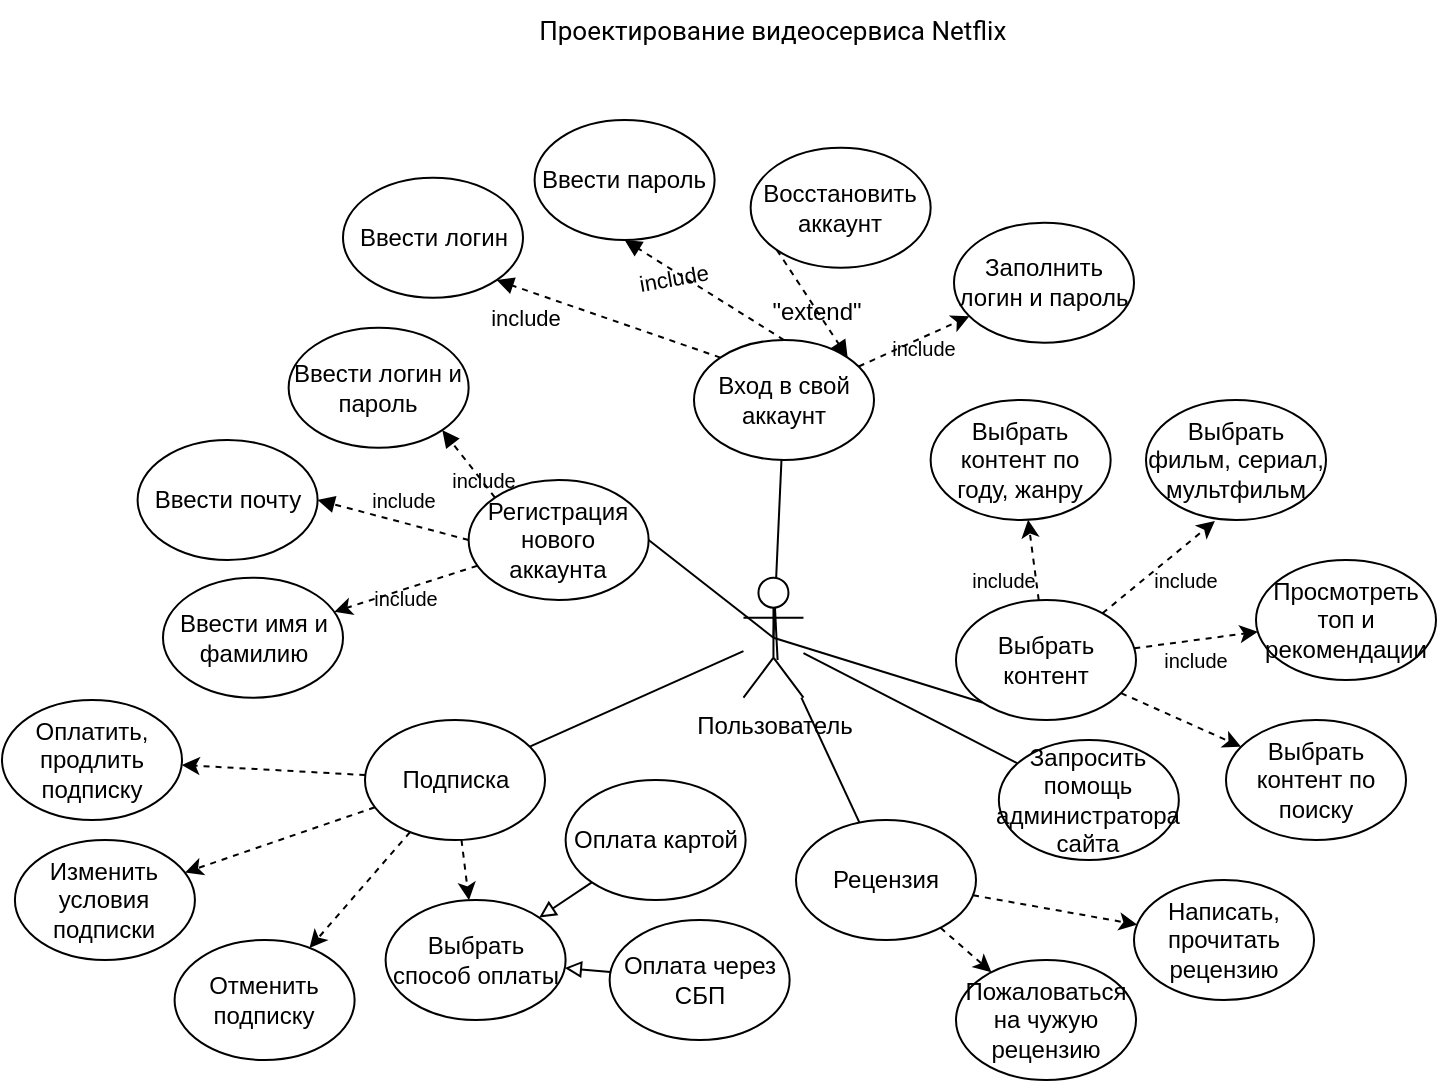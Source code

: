 <mxfile version="22.0.0" type="device">
  <diagram id="tVnJ8nvRzHLGVahvID4F" name="Страница 1">
    <mxGraphModel dx="1002" dy="575" grid="1" gridSize="10" guides="1" tooltips="1" connect="1" arrows="1" fold="1" page="1" pageScale="1" pageWidth="827" pageHeight="1169" math="0" shadow="0">
      <root>
        <mxCell id="0" />
        <mxCell id="1" parent="0" />
        <mxCell id="1E0eNna-rLNtHaiCVsVI-1" value="&lt;span style=&quot;font-family: &amp;quot;roboto&amp;quot; , &amp;quot;robotodraft&amp;quot; , &amp;quot;helvetica&amp;quot; , &amp;quot;arial&amp;quot; , sans-serif ; font-size: 13px ; background-color: rgb(255 , 255 , 255)&quot;&gt;Проектирование видеосервиса Netflix&amp;nbsp;&lt;/span&gt;" style="text;html=1;strokeColor=none;fillColor=none;align=center;verticalAlign=middle;whiteSpace=wrap;rounded=0;" parent="1" vertex="1">
          <mxGeometry x="140" y="40" width="540" height="30" as="geometry" />
        </mxCell>
        <mxCell id="uNQayuWdqg7pVHE06-Oy-22" value="" style="rounded=0;orthogonalLoop=1;jettySize=auto;html=1;dashed=1;entryX=0.383;entryY=1.008;entryDx=0;entryDy=0;entryPerimeter=0;" parent="1" source="1E0eNna-rLNtHaiCVsVI-22" target="uNQayuWdqg7pVHE06-Oy-21" edge="1">
          <mxGeometry relative="1" as="geometry" />
        </mxCell>
        <mxCell id="uNQayuWdqg7pVHE06-Oy-31" value="" style="rounded=0;orthogonalLoop=1;jettySize=auto;html=1;dashed=1;" parent="1" source="1E0eNna-rLNtHaiCVsVI-22" target="uNQayuWdqg7pVHE06-Oy-30" edge="1">
          <mxGeometry relative="1" as="geometry" />
        </mxCell>
        <mxCell id="uNQayuWdqg7pVHE06-Oy-33" value="" style="rounded=0;orthogonalLoop=1;jettySize=auto;html=1;dashed=1;" parent="1" source="1E0eNna-rLNtHaiCVsVI-22" target="uNQayuWdqg7pVHE06-Oy-32" edge="1">
          <mxGeometry relative="1" as="geometry" />
        </mxCell>
        <mxCell id="uNQayuWdqg7pVHE06-Oy-42" value="" style="rounded=0;orthogonalLoop=1;jettySize=auto;html=1;dashed=1;" parent="1" source="1E0eNna-rLNtHaiCVsVI-22" target="uNQayuWdqg7pVHE06-Oy-41" edge="1">
          <mxGeometry relative="1" as="geometry" />
        </mxCell>
        <mxCell id="1E0eNna-rLNtHaiCVsVI-22" value="Выбрать контент" style="ellipse;whiteSpace=wrap;html=1;" parent="1" vertex="1">
          <mxGeometry x="500" y="340.0" width="90" height="60" as="geometry" />
        </mxCell>
        <mxCell id="1E0eNna-rLNtHaiCVsVI-27" value="" style="endArrow=none;html=1;rounded=0;entryX=0.5;entryY=0.5;entryDx=0;entryDy=0;entryPerimeter=0;exitX=0;exitY=1;exitDx=0;exitDy=0;startArrow=none;startFill=0;" parent="1" source="1E0eNna-rLNtHaiCVsVI-22" target="1E0eNna-rLNtHaiCVsVI-33" edge="1">
          <mxGeometry width="50" height="50" relative="1" as="geometry">
            <mxPoint x="665.8" y="450" as="sourcePoint" />
            <mxPoint x="715.8" y="400" as="targetPoint" />
          </mxGeometry>
        </mxCell>
        <mxCell id="uNQayuWdqg7pVHE06-Oy-1" value="" style="rounded=0;orthogonalLoop=1;jettySize=auto;html=1;startArrow=none;startFill=0;endArrow=none;endFill=0;" parent="1" source="1E0eNna-rLNtHaiCVsVI-33" target="4gcbb0FkD5RYNwBU9Uzs-49" edge="1">
          <mxGeometry relative="1" as="geometry" />
        </mxCell>
        <mxCell id="uNQayuWdqg7pVHE06-Oy-16" value="" style="rounded=0;orthogonalLoop=1;jettySize=auto;html=1;dashed=1;" parent="1" source="1E0eNna-rLNtHaiCVsVI-38" target="uNQayuWdqg7pVHE06-Oy-15" edge="1">
          <mxGeometry relative="1" as="geometry" />
        </mxCell>
        <mxCell id="1E0eNna-rLNtHaiCVsVI-38" value="Вход в свой аккаунт" style="ellipse;whiteSpace=wrap;html=1;" parent="1" vertex="1">
          <mxGeometry x="369" y="210" width="90" height="60" as="geometry" />
        </mxCell>
        <mxCell id="uNQayuWdqg7pVHE06-Oy-18" value="" style="rounded=0;orthogonalLoop=1;jettySize=auto;html=1;dashed=1;" parent="1" source="1E0eNna-rLNtHaiCVsVI-39" target="uNQayuWdqg7pVHE06-Oy-17" edge="1">
          <mxGeometry relative="1" as="geometry" />
        </mxCell>
        <mxCell id="1E0eNna-rLNtHaiCVsVI-39" value="Регистрация нового аккаунта" style="ellipse;whiteSpace=wrap;html=1;" parent="1" vertex="1">
          <mxGeometry x="256.32" y="280" width="90" height="60" as="geometry" />
        </mxCell>
        <mxCell id="1E0eNna-rLNtHaiCVsVI-40" value="Ввести почту" style="ellipse;whiteSpace=wrap;html=1;" parent="1" vertex="1">
          <mxGeometry x="90.8" y="260" width="90" height="60" as="geometry" />
        </mxCell>
        <mxCell id="1E0eNna-rLNtHaiCVsVI-41" value="Ввести логин и пароль" style="ellipse;whiteSpace=wrap;html=1;" parent="1" vertex="1">
          <mxGeometry x="166.32" y="203.84" width="90" height="60" as="geometry" />
        </mxCell>
        <mxCell id="1E0eNna-rLNtHaiCVsVI-42" value="" style="html=1;verticalAlign=bottom;labelBackgroundColor=none;endArrow=block;endFill=1;dashed=1;rounded=0;exitX=0;exitY=0.5;exitDx=0;exitDy=0;entryX=1;entryY=0.5;entryDx=0;entryDy=0;" parent="1" source="1E0eNna-rLNtHaiCVsVI-39" target="1E0eNna-rLNtHaiCVsVI-40" edge="1">
          <mxGeometry width="160" relative="1" as="geometry">
            <mxPoint x="244.8" y="341.213" as="sourcePoint" />
            <mxPoint x="711.62" y="370" as="targetPoint" />
          </mxGeometry>
        </mxCell>
        <mxCell id="1E0eNna-rLNtHaiCVsVI-43" value="" style="html=1;verticalAlign=bottom;labelBackgroundColor=none;endArrow=block;endFill=1;dashed=1;rounded=0;exitX=0;exitY=0;exitDx=0;exitDy=0;entryX=1;entryY=1;entryDx=0;entryDy=0;" parent="1" source="1E0eNna-rLNtHaiCVsVI-39" target="1E0eNna-rLNtHaiCVsVI-41" edge="1">
          <mxGeometry width="160" relative="1" as="geometry">
            <mxPoint x="231.62" y="320" as="sourcePoint" />
            <mxPoint x="711.62" y="370" as="targetPoint" />
          </mxGeometry>
        </mxCell>
        <mxCell id="1E0eNna-rLNtHaiCVsVI-44" value="include" style="text;html=1;strokeColor=none;fillColor=none;align=center;verticalAlign=middle;whiteSpace=wrap;rounded=0;fontSize=10;rotation=0;" parent="1" vertex="1">
          <mxGeometry x="243.5" y="270" width="40" height="20" as="geometry" />
        </mxCell>
        <mxCell id="1E0eNna-rLNtHaiCVsVI-45" value="include" style="text;html=1;strokeColor=none;fillColor=none;align=center;verticalAlign=middle;whiteSpace=wrap;rounded=0;fontSize=10;rotation=0;" parent="1" vertex="1">
          <mxGeometry x="203.5" y="280" width="40" height="20" as="geometry" />
        </mxCell>
        <mxCell id="1E0eNna-rLNtHaiCVsVI-46" value="Ввести логин" style="ellipse;whiteSpace=wrap;html=1;" parent="1" vertex="1">
          <mxGeometry x="193.5" y="128.84" width="90" height="60" as="geometry" />
        </mxCell>
        <mxCell id="1E0eNna-rLNtHaiCVsVI-47" value="Ввести пароль" style="ellipse;whiteSpace=wrap;html=1;" parent="1" vertex="1">
          <mxGeometry x="289.3" y="100" width="90" height="60" as="geometry" />
        </mxCell>
        <mxCell id="1E0eNna-rLNtHaiCVsVI-48" value="Восстановить аккаунт" style="ellipse;whiteSpace=wrap;html=1;" parent="1" vertex="1">
          <mxGeometry x="397.32" y="113.84" width="90" height="60" as="geometry" />
        </mxCell>
        <mxCell id="1E0eNna-rLNtHaiCVsVI-55" value="" style="endArrow=none;html=1;rounded=0;fontSize=10;curved=1;exitX=1;exitY=0.5;exitDx=0;exitDy=0;entryX=0.5;entryY=0.5;entryDx=0;entryDy=0;entryPerimeter=0;" parent="1" source="1E0eNna-rLNtHaiCVsVI-39" target="1E0eNna-rLNtHaiCVsVI-33" edge="1">
          <mxGeometry width="50" height="50" relative="1" as="geometry">
            <mxPoint x="520.8" y="520" as="sourcePoint" />
            <mxPoint x="570.8" y="470" as="targetPoint" />
          </mxGeometry>
        </mxCell>
        <mxCell id="1E0eNna-rLNtHaiCVsVI-56" value="" style="endArrow=none;html=1;rounded=0;fontSize=10;curved=1;entryX=0.5;entryY=0.5;entryDx=0;entryDy=0;entryPerimeter=0;" parent="1" source="1E0eNna-rLNtHaiCVsVI-38" target="1E0eNna-rLNtHaiCVsVI-33" edge="1">
          <mxGeometry width="50" height="50" relative="1" as="geometry">
            <mxPoint x="520.8" y="520" as="sourcePoint" />
            <mxPoint x="570.8" y="470" as="targetPoint" />
          </mxGeometry>
        </mxCell>
        <mxCell id="1E0eNna-rLNtHaiCVsVI-53" value="" style="html=1;verticalAlign=bottom;labelBackgroundColor=none;endArrow=block;endFill=1;dashed=1;rounded=0;fontSize=10;curved=1;exitX=0.5;exitY=0;exitDx=0;exitDy=0;entryX=0.5;entryY=1;entryDx=0;entryDy=0;" parent="1" source="1E0eNna-rLNtHaiCVsVI-38" target="1E0eNna-rLNtHaiCVsVI-47" edge="1">
          <mxGeometry width="160" relative="1" as="geometry">
            <mxPoint x="315.05" y="194.627" as="sourcePoint" />
            <mxPoint x="268.69" y="167.053" as="targetPoint" />
          </mxGeometry>
        </mxCell>
        <mxCell id="1E0eNna-rLNtHaiCVsVI-54" value="&lt;font style=&quot;font-size: 11px&quot;&gt;include&lt;/font&gt;" style="text;html=1;strokeColor=none;fillColor=none;align=center;verticalAlign=middle;whiteSpace=wrap;rounded=0;fontSize=10;rotation=-10;" parent="1" vertex="1">
          <mxGeometry x="339.3" y="168.84" width="40" height="20" as="geometry" />
        </mxCell>
        <mxCell id="1E0eNna-rLNtHaiCVsVI-50" value="" style="html=1;verticalAlign=bottom;labelBackgroundColor=none;endArrow=block;endFill=1;dashed=1;rounded=0;fontSize=10;curved=1;exitX=0;exitY=0;exitDx=0;exitDy=0;entryX=1;entryY=1;entryDx=0;entryDy=0;" parent="1" source="1E0eNna-rLNtHaiCVsVI-38" target="1E0eNna-rLNtHaiCVsVI-46" edge="1">
          <mxGeometry width="160" relative="1" as="geometry">
            <mxPoint x="305.8" y="240.0" as="sourcePoint" />
            <mxPoint x="251.8" y="250.0" as="targetPoint" />
          </mxGeometry>
        </mxCell>
        <mxCell id="1E0eNna-rLNtHaiCVsVI-51" value="&lt;font style=&quot;font-size: 11px&quot;&gt;include&lt;/font&gt;" style="text;html=1;strokeColor=none;fillColor=none;align=center;verticalAlign=middle;whiteSpace=wrap;rounded=0;fontSize=10;rotation=0;" parent="1" vertex="1">
          <mxGeometry x="264.8" y="188.84" width="40" height="20" as="geometry" />
        </mxCell>
        <mxCell id="4gcbb0FkD5RYNwBU9Uzs-49" value="Запросить помощь администратора сайта" style="ellipse;whiteSpace=wrap;html=1;" parent="1" vertex="1">
          <mxGeometry x="521.42" y="410" width="90" height="60" as="geometry" />
        </mxCell>
        <mxCell id="4gcbb0FkD5RYNwBU9Uzs-51" value="" style="html=1;verticalAlign=bottom;labelBackgroundColor=none;endArrow=block;endFill=1;dashed=1;rounded=0;fontSize=10;curved=1;exitX=0;exitY=1;exitDx=0;exitDy=0;entryX=1;entryY=0;entryDx=0;entryDy=0;" parent="1" source="1E0eNna-rLNtHaiCVsVI-48" target="1E0eNna-rLNtHaiCVsVI-38" edge="1">
          <mxGeometry width="160" relative="1" as="geometry">
            <mxPoint x="318.98" y="218.787" as="sourcePoint" />
            <mxPoint x="286.12" y="172.553" as="targetPoint" />
          </mxGeometry>
        </mxCell>
        <mxCell id="4gcbb0FkD5RYNwBU9Uzs-52" value="&quot;extend&quot;" style="text;html=1;strokeColor=none;fillColor=none;align=center;verticalAlign=middle;whiteSpace=wrap;rounded=0;fontSize=12;" parent="1" vertex="1">
          <mxGeometry x="405.3" y="188.84" width="51" height="15" as="geometry" />
        </mxCell>
        <mxCell id="uNQayuWdqg7pVHE06-Oy-15" value="Заполнить логин и пароль" style="ellipse;whiteSpace=wrap;html=1;" parent="1" vertex="1">
          <mxGeometry x="499" y="151.34" width="90" height="60" as="geometry" />
        </mxCell>
        <mxCell id="uNQayuWdqg7pVHE06-Oy-17" value="Ввести имя и фамилию" style="ellipse;whiteSpace=wrap;html=1;" parent="1" vertex="1">
          <mxGeometry x="103.5" y="328.84" width="90" height="60" as="geometry" />
        </mxCell>
        <mxCell id="uNQayuWdqg7pVHE06-Oy-19" value="" style="endArrow=none;html=1;rounded=0;entryX=0.5;entryY=0;entryDx=0;entryDy=0;" parent="1" target="1E0eNna-rLNtHaiCVsVI-33" edge="1">
          <mxGeometry width="50" height="50" relative="1" as="geometry">
            <mxPoint x="410.8" y="370" as="sourcePoint" />
            <mxPoint x="431" y="443" as="targetPoint" />
          </mxGeometry>
        </mxCell>
        <mxCell id="uNQayuWdqg7pVHE06-Oy-50" value="" style="rounded=0;orthogonalLoop=1;jettySize=auto;html=1;endArrow=none;endFill=0;" parent="1" source="1E0eNna-rLNtHaiCVsVI-33" target="uNQayuWdqg7pVHE06-Oy-49" edge="1">
          <mxGeometry relative="1" as="geometry" />
        </mxCell>
        <mxCell id="Jz3igXdsuVEoCu49E-3N-2" value="" style="rounded=0;orthogonalLoop=1;jettySize=auto;html=1;endArrow=none;endFill=0;" parent="1" source="1E0eNna-rLNtHaiCVsVI-33" target="Jz3igXdsuVEoCu49E-3N-1" edge="1">
          <mxGeometry relative="1" as="geometry" />
        </mxCell>
        <mxCell id="1E0eNna-rLNtHaiCVsVI-33" value="Пользователь" style="shape=umlActor;verticalLabelPosition=bottom;verticalAlign=top;html=1;outlineConnect=0;" parent="1" vertex="1">
          <mxGeometry x="393.73" y="328.84" width="30" height="60" as="geometry" />
        </mxCell>
        <mxCell id="uNQayuWdqg7pVHE06-Oy-21" value="Выбрать фильм, сериал, мультфильм" style="ellipse;whiteSpace=wrap;html=1;" parent="1" vertex="1">
          <mxGeometry x="595.0" y="240.0" width="90" height="60" as="geometry" />
        </mxCell>
        <mxCell id="uNQayuWdqg7pVHE06-Oy-30" value="Выбрать контент по году, жанру" style="ellipse;whiteSpace=wrap;html=1;" parent="1" vertex="1">
          <mxGeometry x="487.32" y="240.0" width="90" height="60" as="geometry" />
        </mxCell>
        <mxCell id="uNQayuWdqg7pVHE06-Oy-32" value="Просмотреть топ и рекомендации" style="ellipse;whiteSpace=wrap;html=1;" parent="1" vertex="1">
          <mxGeometry x="650" y="320" width="90" height="60" as="geometry" />
        </mxCell>
        <mxCell id="uNQayuWdqg7pVHE06-Oy-35" value="include" style="text;html=1;strokeColor=none;fillColor=none;align=center;verticalAlign=middle;whiteSpace=wrap;rounded=0;fontSize=10;rotation=0;" parent="1" vertex="1">
          <mxGeometry x="204.5" y="328.84" width="40" height="20" as="geometry" />
        </mxCell>
        <mxCell id="uNQayuWdqg7pVHE06-Oy-37" value="include" style="text;html=1;strokeColor=none;fillColor=none;align=center;verticalAlign=middle;whiteSpace=wrap;rounded=0;fontSize=10;rotation=0;" parent="1" vertex="1">
          <mxGeometry x="504" y="320" width="40" height="20" as="geometry" />
        </mxCell>
        <mxCell id="uNQayuWdqg7pVHE06-Oy-38" value="include" style="text;html=1;strokeColor=none;fillColor=none;align=center;verticalAlign=middle;whiteSpace=wrap;rounded=0;fontSize=10;rotation=0;" parent="1" vertex="1">
          <mxGeometry x="595" y="320" width="40" height="20" as="geometry" />
        </mxCell>
        <mxCell id="uNQayuWdqg7pVHE06-Oy-39" value="include" style="text;html=1;strokeColor=none;fillColor=none;align=center;verticalAlign=middle;whiteSpace=wrap;rounded=0;fontSize=10;rotation=0;" parent="1" vertex="1">
          <mxGeometry x="464" y="203.84" width="40" height="20" as="geometry" />
        </mxCell>
        <mxCell id="uNQayuWdqg7pVHE06-Oy-40" value="include" style="text;html=1;strokeColor=none;fillColor=none;align=center;verticalAlign=middle;whiteSpace=wrap;rounded=0;fontSize=10;rotation=0;" parent="1" vertex="1">
          <mxGeometry x="600" y="360" width="40" height="20" as="geometry" />
        </mxCell>
        <mxCell id="uNQayuWdqg7pVHE06-Oy-41" value="Выбрать контент по поиску" style="ellipse;whiteSpace=wrap;html=1;" parent="1" vertex="1">
          <mxGeometry x="635" y="400.0" width="90" height="60" as="geometry" />
        </mxCell>
        <mxCell id="uNQayuWdqg7pVHE06-Oy-52" value="" style="rounded=0;orthogonalLoop=1;jettySize=auto;html=1;dashed=1;" parent="1" source="uNQayuWdqg7pVHE06-Oy-49" target="uNQayuWdqg7pVHE06-Oy-51" edge="1">
          <mxGeometry relative="1" as="geometry" />
        </mxCell>
        <mxCell id="uNQayuWdqg7pVHE06-Oy-55" value="" style="rounded=0;orthogonalLoop=1;jettySize=auto;html=1;dashed=1;" parent="1" source="uNQayuWdqg7pVHE06-Oy-49" target="uNQayuWdqg7pVHE06-Oy-53" edge="1">
          <mxGeometry relative="1" as="geometry" />
        </mxCell>
        <mxCell id="uNQayuWdqg7pVHE06-Oy-57" value="" style="rounded=0;orthogonalLoop=1;jettySize=auto;html=1;dashed=1;" parent="1" source="uNQayuWdqg7pVHE06-Oy-49" target="uNQayuWdqg7pVHE06-Oy-56" edge="1">
          <mxGeometry relative="1" as="geometry" />
        </mxCell>
        <mxCell id="uNQayuWdqg7pVHE06-Oy-60" value="" style="rounded=0;orthogonalLoop=1;jettySize=auto;html=1;dashed=1;" parent="1" source="uNQayuWdqg7pVHE06-Oy-49" target="uNQayuWdqg7pVHE06-Oy-58" edge="1">
          <mxGeometry relative="1" as="geometry" />
        </mxCell>
        <mxCell id="uNQayuWdqg7pVHE06-Oy-49" value="Подписка" style="ellipse;whiteSpace=wrap;html=1;" parent="1" vertex="1">
          <mxGeometry x="204.5" y="400" width="90" height="60" as="geometry" />
        </mxCell>
        <mxCell id="uNQayuWdqg7pVHE06-Oy-51" value="Оплатить, продлить подписку" style="ellipse;whiteSpace=wrap;html=1;" parent="1" vertex="1">
          <mxGeometry x="23.0" y="390" width="90" height="60" as="geometry" />
        </mxCell>
        <mxCell id="uNQayuWdqg7pVHE06-Oy-53" value="Изменить условия подписки" style="ellipse;whiteSpace=wrap;html=1;" parent="1" vertex="1">
          <mxGeometry x="29.46" y="460" width="90" height="60" as="geometry" />
        </mxCell>
        <mxCell id="uNQayuWdqg7pVHE06-Oy-56" value="Отменить подписку" style="ellipse;whiteSpace=wrap;html=1;" parent="1" vertex="1">
          <mxGeometry x="109.3" y="510" width="90" height="60" as="geometry" />
        </mxCell>
        <mxCell id="uNQayuWdqg7pVHE06-Oy-58" value="Выбрать способ оплаты" style="ellipse;whiteSpace=wrap;html=1;" parent="1" vertex="1">
          <mxGeometry x="214.8" y="490" width="90" height="60" as="geometry" />
        </mxCell>
        <mxCell id="uNQayuWdqg7pVHE06-Oy-64" value="" style="rounded=0;orthogonalLoop=1;jettySize=auto;html=1;endArrow=block;endFill=0;" parent="1" source="uNQayuWdqg7pVHE06-Oy-61" target="uNQayuWdqg7pVHE06-Oy-58" edge="1">
          <mxGeometry relative="1" as="geometry" />
        </mxCell>
        <mxCell id="uNQayuWdqg7pVHE06-Oy-61" value="Оплата картой" style="ellipse;whiteSpace=wrap;html=1;" parent="1" vertex="1">
          <mxGeometry x="304.8" y="430" width="90" height="60" as="geometry" />
        </mxCell>
        <mxCell id="uNQayuWdqg7pVHE06-Oy-63" value="" style="rounded=0;orthogonalLoop=1;jettySize=auto;html=1;endArrow=block;endFill=0;" parent="1" source="uNQayuWdqg7pVHE06-Oy-62" target="uNQayuWdqg7pVHE06-Oy-58" edge="1">
          <mxGeometry relative="1" as="geometry" />
        </mxCell>
        <mxCell id="uNQayuWdqg7pVHE06-Oy-62" value="Оплата через СБП" style="ellipse;whiteSpace=wrap;html=1;" parent="1" vertex="1">
          <mxGeometry x="326.82" y="500" width="90" height="60" as="geometry" />
        </mxCell>
        <mxCell id="Jz3igXdsuVEoCu49E-3N-4" value="" style="rounded=0;orthogonalLoop=1;jettySize=auto;html=1;dashed=1;" parent="1" source="Jz3igXdsuVEoCu49E-3N-1" target="Jz3igXdsuVEoCu49E-3N-3" edge="1">
          <mxGeometry relative="1" as="geometry" />
        </mxCell>
        <mxCell id="Jz3igXdsuVEoCu49E-3N-6" value="" style="rounded=0;orthogonalLoop=1;jettySize=auto;html=1;dashed=1;" parent="1" source="Jz3igXdsuVEoCu49E-3N-1" target="Jz3igXdsuVEoCu49E-3N-5" edge="1">
          <mxGeometry relative="1" as="geometry" />
        </mxCell>
        <mxCell id="Jz3igXdsuVEoCu49E-3N-1" value="Рецензия" style="ellipse;whiteSpace=wrap;html=1;" parent="1" vertex="1">
          <mxGeometry x="420" y="450" width="90" height="60" as="geometry" />
        </mxCell>
        <mxCell id="Jz3igXdsuVEoCu49E-3N-3" value="Написать, прочитать рецензию" style="ellipse;whiteSpace=wrap;html=1;" parent="1" vertex="1">
          <mxGeometry x="589" y="480" width="90" height="60" as="geometry" />
        </mxCell>
        <mxCell id="Jz3igXdsuVEoCu49E-3N-5" value="Пожаловаться на чужую рецензию" style="ellipse;whiteSpace=wrap;html=1;" parent="1" vertex="1">
          <mxGeometry x="500" y="520" width="90" height="60" as="geometry" />
        </mxCell>
      </root>
    </mxGraphModel>
  </diagram>
</mxfile>
